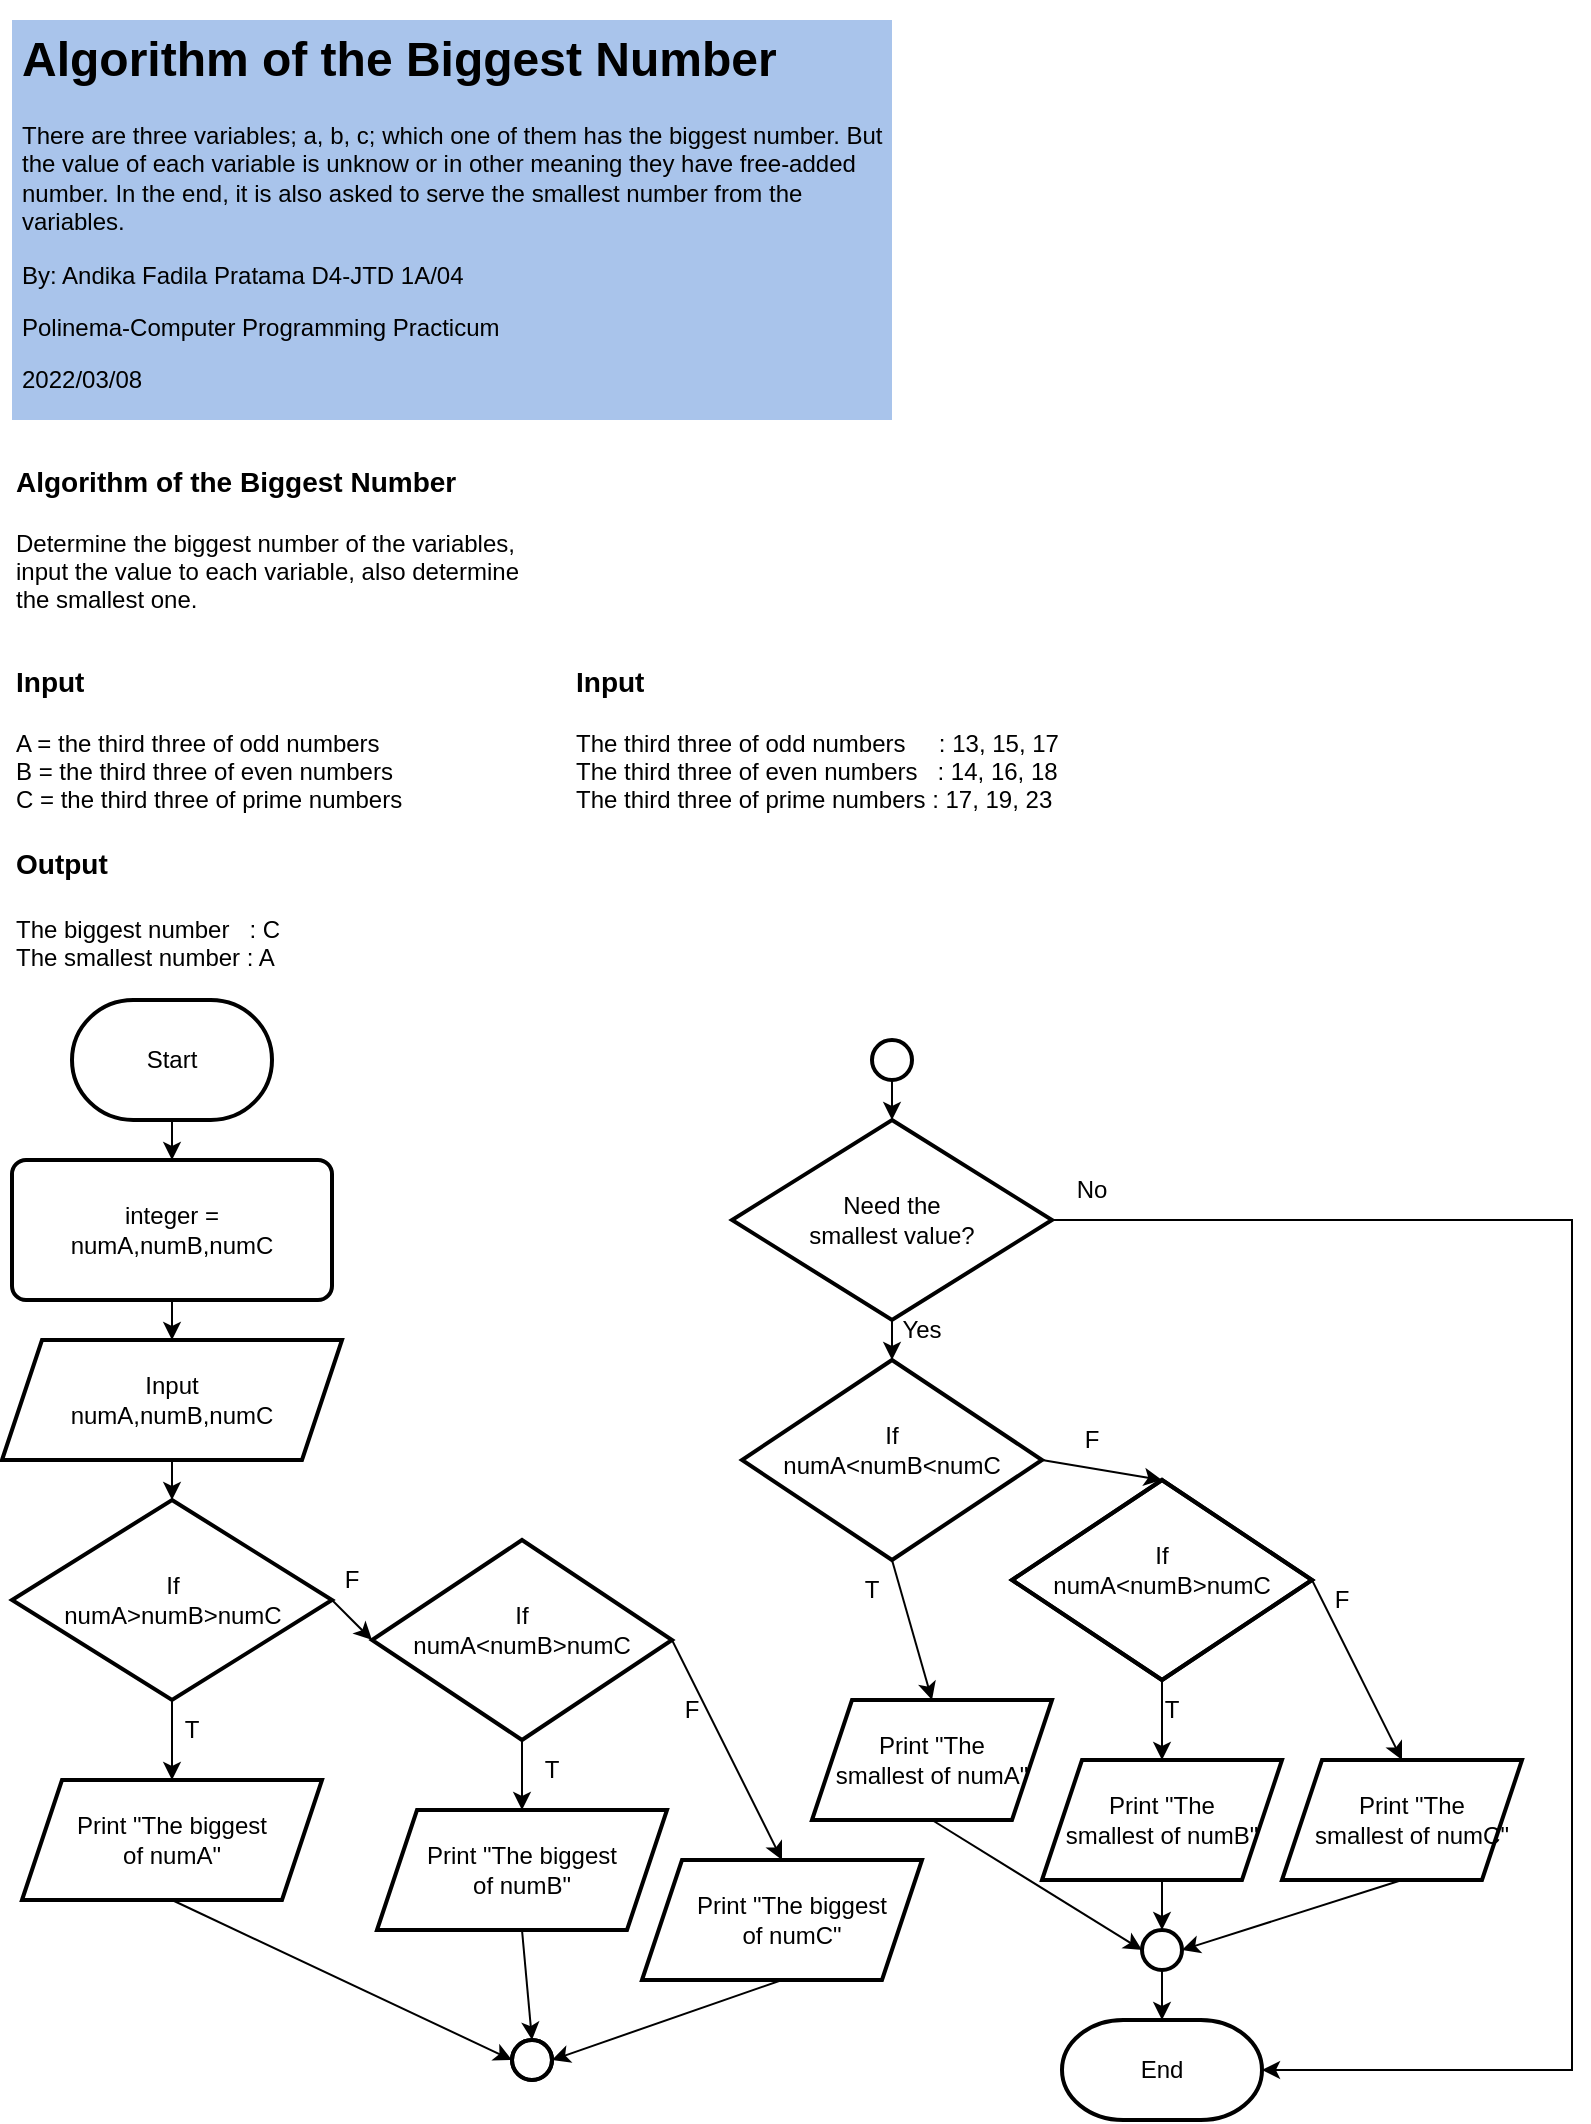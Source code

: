 <mxfile version="16.6.7" type="github">
  <diagram id="FyUC15ltl5w7iGFSESEg" name="Page-1">
    <mxGraphModel dx="723" dy="390" grid="1" gridSize="10" guides="1" tooltips="1" connect="1" arrows="1" fold="1" page="1" pageScale="1" pageWidth="850" pageHeight="1100" math="0" shadow="0">
      <root>
        <mxCell id="0" />
        <mxCell id="1" parent="0" />
        <mxCell id="ULl7igPJPlygiSTypq7C-36" value="" style="strokeWidth=2;html=1;shape=mxgraph.flowchart.decision;whiteSpace=wrap;fontSize=12;fillColor=none;" vertex="1" parent="1">
          <mxGeometry x="540" y="770" width="150" height="100" as="geometry" />
        </mxCell>
        <mxCell id="ULl7igPJPlygiSTypq7C-30" value="" style="strokeWidth=2;html=1;shape=mxgraph.flowchart.decision;whiteSpace=wrap;fontSize=12;fillColor=none;" vertex="1" parent="1">
          <mxGeometry x="400" y="590" width="160" height="100" as="geometry" />
        </mxCell>
        <mxCell id="ULl7igPJPlygiSTypq7C-17" value="F" style="text;html=1;strokeColor=none;fillColor=none;align=center;verticalAlign=middle;whiteSpace=wrap;rounded=0;fontSize=12;" vertex="1" parent="1">
          <mxGeometry x="370" y="870" width="20" height="30" as="geometry" />
        </mxCell>
        <mxCell id="ULl7igPJPlygiSTypq7C-1" value="" style="rounded=1;whiteSpace=wrap;html=1;absoluteArcSize=1;arcSize=14;strokeWidth=2;fontSize=12;fillColor=none;" vertex="1" parent="1">
          <mxGeometry x="40" y="610" width="160" height="70" as="geometry" />
        </mxCell>
        <mxCell id="pDFiFOuWWyRkBDwkZ7m2-1" value="&lt;h1&gt;Algorithm of the Biggest Number&lt;br&gt;&lt;/h1&gt;&lt;p&gt;There are three variables; a, b, c; which one of them has the biggest number. But the value of each variable is unknow or in other meaning they have free-added number. In the end, it is also asked to serve the smallest number from the variables.&lt;/p&gt;&lt;p&gt;By: Andika Fadila Pratama D4-JTD 1A/04&lt;/p&gt;&lt;p&gt;Polinema-Computer Programming Practicum&lt;/p&gt;&lt;p&gt;2022/03/08&lt;br&gt;&lt;/p&gt;" style="text;html=1;strokeColor=none;fillColor=#A9C4EB;spacing=5;spacingTop=-20;whiteSpace=wrap;overflow=hidden;rounded=0;" parent="1" vertex="1">
          <mxGeometry x="40" y="40" width="440" height="200" as="geometry" />
        </mxCell>
        <mxCell id="pDFiFOuWWyRkBDwkZ7m2-2" value="&lt;div align=&quot;left&quot;&gt;&lt;font size=&quot;1&quot;&gt;&lt;b style=&quot;font-size: 14px&quot;&gt;Algorithm of the Biggest Number&lt;/b&gt;&lt;/font&gt;&lt;/div&gt;&lt;div align=&quot;left&quot;&gt;&lt;br&gt;&lt;/div&gt;&lt;div align=&quot;left&quot;&gt;Determine the biggest number of the variables, input the value to each variable, also determine the smallest one.&lt;br&gt;&lt;/div&gt;" style="text;html=1;strokeColor=none;fillColor=none;align=left;verticalAlign=middle;whiteSpace=wrap;rounded=0;" parent="1" vertex="1">
          <mxGeometry x="40" y="260" width="260" height="80" as="geometry" />
        </mxCell>
        <mxCell id="pDFiFOuWWyRkBDwkZ7m2-3" value="&lt;div align=&quot;left&quot;&gt;&lt;b&gt;Input&lt;/b&gt;&lt;/div&gt;&lt;div style=&quot;font-size: 12px&quot; align=&quot;left&quot;&gt;&lt;font style=&quot;font-size: 12px&quot;&gt;&lt;br&gt;&lt;/font&gt;&lt;/div&gt;&lt;div style=&quot;font-size: 12px&quot; align=&quot;left&quot;&gt;&lt;font style=&quot;font-size: 12px&quot;&gt;A = the third three of odd numbers&lt;br&gt;&lt;/font&gt;&lt;/div&gt;&lt;div style=&quot;font-size: 12px&quot; align=&quot;left&quot;&gt;&lt;font style=&quot;font-size: 12px&quot;&gt;B = the third three of even numbers&lt;br&gt;&lt;/font&gt;&lt;/div&gt;&lt;div style=&quot;font-size: 12px&quot; align=&quot;left&quot;&gt;&lt;font style=&quot;font-size: 12px&quot;&gt;C = the third three of prime numbers&lt;/font&gt;&lt;br&gt;&lt;/div&gt;" style="text;html=1;strokeColor=none;fillColor=none;align=left;verticalAlign=middle;whiteSpace=wrap;rounded=0;fontSize=14;" parent="1" vertex="1">
          <mxGeometry x="40" y="360" width="210" height="80" as="geometry" />
        </mxCell>
        <mxCell id="pDFiFOuWWyRkBDwkZ7m2-4" value="&lt;div align=&quot;left&quot;&gt;&lt;font size=&quot;1&quot;&gt;&lt;b style=&quot;font-size: 14px&quot;&gt;Input&lt;/b&gt;&lt;/font&gt;&lt;/div&gt;&lt;div align=&quot;left&quot;&gt;&lt;br&gt;&lt;/div&gt;&lt;div align=&quot;left&quot;&gt;The third three of odd numbers&amp;nbsp;&amp;nbsp;&amp;nbsp;&amp;nbsp; : 13, 15, 17&lt;br&gt;&lt;/div&gt;&lt;div align=&quot;left&quot;&gt;The third three of even numbers&amp;nbsp;&amp;nbsp; : 14, 16, 18&lt;br&gt;&lt;/div&gt;&lt;div align=&quot;left&quot;&gt;The third three of prime numbers : 17, 19, 23&lt;br&gt;&lt;/div&gt;" style="text;html=1;strokeColor=none;fillColor=none;align=left;verticalAlign=middle;whiteSpace=wrap;rounded=0;fontSize=12;" parent="1" vertex="1">
          <mxGeometry x="320" y="360" width="260" height="80" as="geometry" />
        </mxCell>
        <mxCell id="pDFiFOuWWyRkBDwkZ7m2-5" value="&lt;div&gt;&lt;b&gt;Output&lt;/b&gt;&lt;/div&gt;&lt;div&gt;&lt;br&gt;&lt;/div&gt;&lt;div style=&quot;font-size: 12px&quot;&gt;The biggest number&amp;nbsp;&amp;nbsp; : C&lt;/div&gt;&lt;div style=&quot;font-size: 12px&quot;&gt;The smallest number : A&lt;br&gt;&lt;/div&gt;" style="text;html=1;strokeColor=none;fillColor=none;align=left;verticalAlign=middle;whiteSpace=wrap;rounded=0;fontSize=14;" parent="1" vertex="1">
          <mxGeometry x="40" y="450" width="410" height="70" as="geometry" />
        </mxCell>
        <mxCell id="pDFiFOuWWyRkBDwkZ7m2-6" value="" style="strokeWidth=2;html=1;shape=mxgraph.flowchart.terminator;whiteSpace=wrap;fontSize=12;fillColor=none;" parent="1" vertex="1">
          <mxGeometry x="70" y="530" width="100" height="60" as="geometry" />
        </mxCell>
        <mxCell id="pDFiFOuWWyRkBDwkZ7m2-7" value="Start" style="text;html=1;strokeColor=none;fillColor=none;align=center;verticalAlign=middle;whiteSpace=wrap;rounded=0;fontSize=12;" parent="1" vertex="1">
          <mxGeometry x="90" y="545" width="60" height="30" as="geometry" />
        </mxCell>
        <mxCell id="pDFiFOuWWyRkBDwkZ7m2-10" value="integer = numA,numB,numC" style="text;html=1;strokeColor=none;fillColor=none;align=center;verticalAlign=middle;whiteSpace=wrap;rounded=0;fontSize=12;" parent="1" vertex="1">
          <mxGeometry x="60" y="630" width="120" height="30" as="geometry" />
        </mxCell>
        <mxCell id="pDFiFOuWWyRkBDwkZ7m2-13" value="" style="shape=parallelogram;perimeter=parallelogramPerimeter;whiteSpace=wrap;html=1;fixedSize=1;fontSize=12;fillColor=none;strokeWidth=2;" parent="1" vertex="1">
          <mxGeometry x="35" y="700" width="170" height="60" as="geometry" />
        </mxCell>
        <mxCell id="pDFiFOuWWyRkBDwkZ7m2-15" value="Input numA,numB,numC" style="text;html=1;strokeColor=none;fillColor=none;align=center;verticalAlign=middle;whiteSpace=wrap;rounded=0;fontSize=12;" parent="1" vertex="1">
          <mxGeometry x="60" y="715" width="120" height="30" as="geometry" />
        </mxCell>
        <mxCell id="pDFiFOuWWyRkBDwkZ7m2-22" value="" style="strokeWidth=2;html=1;shape=mxgraph.flowchart.decision;whiteSpace=wrap;fontSize=12;fillColor=none;" parent="1" vertex="1">
          <mxGeometry x="40" y="780" width="160" height="100" as="geometry" />
        </mxCell>
        <mxCell id="pDFiFOuWWyRkBDwkZ7m2-23" value="If numA&amp;gt;numB&amp;gt;numC" style="text;html=1;strokeColor=none;fillColor=none;align=center;verticalAlign=middle;whiteSpace=wrap;rounded=0;fontSize=12;" parent="1" vertex="1">
          <mxGeometry x="62.5" y="815" width="115" height="30" as="geometry" />
        </mxCell>
        <mxCell id="pDFiFOuWWyRkBDwkZ7m2-24" value="" style="endArrow=classic;html=1;rounded=0;fontSize=12;exitX=0.5;exitY=1;exitDx=0;exitDy=0;entryX=0.5;entryY=0;entryDx=0;entryDy=0;entryPerimeter=0;" parent="1" source="pDFiFOuWWyRkBDwkZ7m2-13" target="pDFiFOuWWyRkBDwkZ7m2-22" edge="1">
          <mxGeometry width="50" height="50" relative="1" as="geometry">
            <mxPoint x="260" y="880" as="sourcePoint" />
            <mxPoint x="390" y="880" as="targetPoint" />
          </mxGeometry>
        </mxCell>
        <mxCell id="pDFiFOuWWyRkBDwkZ7m2-29" value="T" style="text;html=1;strokeColor=none;fillColor=none;align=center;verticalAlign=middle;whiteSpace=wrap;rounded=0;fontSize=12;" parent="1" vertex="1">
          <mxGeometry x="120" y="880" width="20" height="30" as="geometry" />
        </mxCell>
        <mxCell id="pDFiFOuWWyRkBDwkZ7m2-30" value="" style="shape=parallelogram;perimeter=parallelogramPerimeter;whiteSpace=wrap;html=1;fixedSize=1;fontSize=12;strokeWidth=2;fillColor=none;" parent="1" vertex="1">
          <mxGeometry x="45" y="920" width="150" height="60" as="geometry" />
        </mxCell>
        <mxCell id="pDFiFOuWWyRkBDwkZ7m2-33" value="Print &quot;The biggest of numA&quot;" style="text;html=1;strokeColor=none;fillColor=none;align=center;verticalAlign=middle;whiteSpace=wrap;rounded=0;fontSize=12;" parent="1" vertex="1">
          <mxGeometry x="70" y="935" width="100" height="30" as="geometry" />
        </mxCell>
        <mxCell id="pDFiFOuWWyRkBDwkZ7m2-36" value="" style="endArrow=classic;html=1;rounded=0;fontSize=12;exitX=0.5;exitY=1;exitDx=0;exitDy=0;entryX=0.5;entryY=0;entryDx=0;entryDy=0;exitPerimeter=0;" parent="1" source="pDFiFOuWWyRkBDwkZ7m2-22" target="pDFiFOuWWyRkBDwkZ7m2-30" edge="1">
          <mxGeometry width="50" height="50" relative="1" as="geometry">
            <mxPoint x="120" y="1010" as="sourcePoint" />
            <mxPoint x="250" y="990" as="targetPoint" />
          </mxGeometry>
        </mxCell>
        <mxCell id="pDFiFOuWWyRkBDwkZ7m2-38" value="" style="strokeWidth=2;html=1;shape=mxgraph.flowchart.terminator;whiteSpace=wrap;fontSize=12;fillColor=none;" parent="1" vertex="1">
          <mxGeometry x="565" y="1040" width="100" height="50" as="geometry" />
        </mxCell>
        <mxCell id="pDFiFOuWWyRkBDwkZ7m2-39" value="End" style="text;html=1;strokeColor=none;fillColor=none;align=center;verticalAlign=middle;whiteSpace=wrap;rounded=0;fontSize=12;" parent="1" vertex="1">
          <mxGeometry x="585" y="1050" width="60" height="30" as="geometry" />
        </mxCell>
        <mxCell id="ULl7igPJPlygiSTypq7C-4" value="" style="endArrow=classic;html=1;rounded=0;exitX=0.5;exitY=1;exitDx=0;exitDy=0;exitPerimeter=0;entryX=0.5;entryY=0;entryDx=0;entryDy=0;" edge="1" parent="1" source="pDFiFOuWWyRkBDwkZ7m2-6" target="ULl7igPJPlygiSTypq7C-1">
          <mxGeometry width="50" height="50" relative="1" as="geometry">
            <mxPoint x="370" y="740" as="sourcePoint" />
            <mxPoint x="420" y="690" as="targetPoint" />
          </mxGeometry>
        </mxCell>
        <mxCell id="ULl7igPJPlygiSTypq7C-5" value="" style="endArrow=classic;html=1;rounded=0;exitX=0.5;exitY=1;exitDx=0;exitDy=0;entryX=0.5;entryY=0;entryDx=0;entryDy=0;" edge="1" parent="1" source="ULl7igPJPlygiSTypq7C-1" target="pDFiFOuWWyRkBDwkZ7m2-13">
          <mxGeometry width="50" height="50" relative="1" as="geometry">
            <mxPoint x="370" y="870" as="sourcePoint" />
            <mxPoint x="420" y="820" as="targetPoint" />
          </mxGeometry>
        </mxCell>
        <mxCell id="ULl7igPJPlygiSTypq7C-6" value="" style="endArrow=classic;html=1;rounded=0;exitX=1;exitY=0.5;exitDx=0;exitDy=0;exitPerimeter=0;entryX=0;entryY=0.5;entryDx=0;entryDy=0;entryPerimeter=0;" edge="1" parent="1" source="pDFiFOuWWyRkBDwkZ7m2-22" target="ULl7igPJPlygiSTypq7C-7">
          <mxGeometry width="50" height="50" relative="1" as="geometry">
            <mxPoint x="370" y="990" as="sourcePoint" />
            <mxPoint x="420" y="940" as="targetPoint" />
          </mxGeometry>
        </mxCell>
        <mxCell id="ULl7igPJPlygiSTypq7C-7" value="" style="strokeWidth=2;html=1;shape=mxgraph.flowchart.decision;whiteSpace=wrap;fontSize=12;fillColor=none;" vertex="1" parent="1">
          <mxGeometry x="220" y="800" width="150" height="100" as="geometry" />
        </mxCell>
        <mxCell id="ULl7igPJPlygiSTypq7C-8" value="If numA&amp;lt;numB&amp;gt;numC" style="text;html=1;strokeColor=none;fillColor=none;align=center;verticalAlign=middle;whiteSpace=wrap;rounded=0;fontSize=12;" vertex="1" parent="1">
          <mxGeometry x="246.25" y="830" width="97.5" height="30" as="geometry" />
        </mxCell>
        <mxCell id="ULl7igPJPlygiSTypq7C-9" value="F" style="text;html=1;strokeColor=none;fillColor=none;align=center;verticalAlign=middle;whiteSpace=wrap;rounded=0;fontSize=12;" vertex="1" parent="1">
          <mxGeometry x="200" y="805" width="20" height="30" as="geometry" />
        </mxCell>
        <mxCell id="ULl7igPJPlygiSTypq7C-10" value="" style="endArrow=classic;html=1;rounded=0;exitX=0.5;exitY=1;exitDx=0;exitDy=0;exitPerimeter=0;entryX=0.5;entryY=0;entryDx=0;entryDy=0;" edge="1" parent="1" source="ULl7igPJPlygiSTypq7C-7" target="ULl7igPJPlygiSTypq7C-11">
          <mxGeometry width="50" height="50" relative="1" as="geometry">
            <mxPoint x="370" y="940" as="sourcePoint" />
            <mxPoint x="360" y="930" as="targetPoint" />
          </mxGeometry>
        </mxCell>
        <mxCell id="ULl7igPJPlygiSTypq7C-11" value="" style="shape=parallelogram;perimeter=parallelogramPerimeter;whiteSpace=wrap;html=1;fixedSize=1;fontSize=12;strokeWidth=2;fillColor=none;" vertex="1" parent="1">
          <mxGeometry x="222.5" y="935" width="145" height="60" as="geometry" />
        </mxCell>
        <mxCell id="ULl7igPJPlygiSTypq7C-12" value="Print &quot;The biggest of numB&quot;" style="text;html=1;strokeColor=none;fillColor=none;align=center;verticalAlign=middle;whiteSpace=wrap;rounded=0;fontSize=12;" vertex="1" parent="1">
          <mxGeometry x="245" y="952.5" width="100" height="25" as="geometry" />
        </mxCell>
        <mxCell id="ULl7igPJPlygiSTypq7C-13" value="T" style="text;html=1;strokeColor=none;fillColor=none;align=center;verticalAlign=middle;whiteSpace=wrap;rounded=0;fontSize=12;" vertex="1" parent="1">
          <mxGeometry x="300" y="900" width="20" height="30" as="geometry" />
        </mxCell>
        <mxCell id="ULl7igPJPlygiSTypq7C-16" value="" style="shape=parallelogram;perimeter=parallelogramPerimeter;whiteSpace=wrap;html=1;fixedSize=1;fontSize=12;strokeWidth=2;fillColor=none;" vertex="1" parent="1">
          <mxGeometry x="355" y="960" width="140" height="60" as="geometry" />
        </mxCell>
        <mxCell id="ULl7igPJPlygiSTypq7C-18" value="Print &quot;The biggest of numC&quot;" style="text;html=1;strokeColor=none;fillColor=none;align=center;verticalAlign=middle;whiteSpace=wrap;rounded=0;fontSize=12;" vertex="1" parent="1">
          <mxGeometry x="380" y="977.5" width="100" height="25" as="geometry" />
        </mxCell>
        <mxCell id="ULl7igPJPlygiSTypq7C-19" value="" style="ellipse;whiteSpace=wrap;html=1;aspect=fixed;strokeColor=#000000;fillColor=none;strokeWidth=2;" vertex="1" parent="1">
          <mxGeometry x="290" y="1050" width="20" height="20" as="geometry" />
        </mxCell>
        <mxCell id="ULl7igPJPlygiSTypq7C-15" value="" style="endArrow=classic;html=1;rounded=0;exitX=1;exitY=0.5;exitDx=0;exitDy=0;exitPerimeter=0;entryX=0.5;entryY=0;entryDx=0;entryDy=0;startArrow=none;" edge="1" parent="1" source="ULl7igPJPlygiSTypq7C-7" target="ULl7igPJPlygiSTypq7C-16">
          <mxGeometry width="50" height="50" relative="1" as="geometry">
            <mxPoint x="370" y="970" as="sourcePoint" />
            <mxPoint x="610" y="910" as="targetPoint" />
          </mxGeometry>
        </mxCell>
        <mxCell id="ULl7igPJPlygiSTypq7C-21" value="" style="endArrow=classic;html=1;rounded=0;exitX=0.5;exitY=1;exitDx=0;exitDy=0;entryX=0;entryY=0.5;entryDx=0;entryDy=0;" edge="1" parent="1" source="pDFiFOuWWyRkBDwkZ7m2-30" target="ULl7igPJPlygiSTypq7C-19">
          <mxGeometry width="50" height="50" relative="1" as="geometry">
            <mxPoint x="370" y="1070" as="sourcePoint" />
            <mxPoint x="250" y="1060" as="targetPoint" />
          </mxGeometry>
        </mxCell>
        <mxCell id="ULl7igPJPlygiSTypq7C-22" value="" style="endArrow=classic;html=1;rounded=0;exitX=0.5;exitY=1;exitDx=0;exitDy=0;entryX=0.5;entryY=0;entryDx=0;entryDy=0;" edge="1" parent="1" source="ULl7igPJPlygiSTypq7C-11" target="ULl7igPJPlygiSTypq7C-19">
          <mxGeometry width="50" height="50" relative="1" as="geometry">
            <mxPoint x="440" y="1140" as="sourcePoint" />
            <mxPoint x="490" y="1090" as="targetPoint" />
          </mxGeometry>
        </mxCell>
        <mxCell id="ULl7igPJPlygiSTypq7C-23" value="" style="endArrow=classic;html=1;rounded=0;exitX=0.5;exitY=1;exitDx=0;exitDy=0;entryX=1;entryY=0.5;entryDx=0;entryDy=0;" edge="1" parent="1" source="ULl7igPJPlygiSTypq7C-16" target="ULl7igPJPlygiSTypq7C-19">
          <mxGeometry width="50" height="50" relative="1" as="geometry">
            <mxPoint x="440" y="1140" as="sourcePoint" />
            <mxPoint x="490" y="1090" as="targetPoint" />
          </mxGeometry>
        </mxCell>
        <mxCell id="ULl7igPJPlygiSTypq7C-24" value="" style="ellipse;whiteSpace=wrap;html=1;aspect=fixed;strokeColor=#000000;fillColor=none;strokeWidth=2;" vertex="1" parent="1">
          <mxGeometry x="290" y="1050" width="20" height="20" as="geometry" />
        </mxCell>
        <mxCell id="ULl7igPJPlygiSTypq7C-25" value="" style="ellipse;whiteSpace=wrap;html=1;aspect=fixed;strokeColor=#000000;fillColor=none;strokeWidth=2;" vertex="1" parent="1">
          <mxGeometry x="470" y="550" width="20" height="20" as="geometry" />
        </mxCell>
        <mxCell id="ULl7igPJPlygiSTypq7C-26" value="" style="endArrow=classic;html=1;rounded=0;exitX=0.5;exitY=1;exitDx=0;exitDy=0;entryX=0.5;entryY=0;entryDx=0;entryDy=0;entryPerimeter=0;" edge="1" parent="1" source="ULl7igPJPlygiSTypq7C-25" target="ULl7igPJPlygiSTypq7C-30">
          <mxGeometry width="50" height="50" relative="1" as="geometry">
            <mxPoint x="440" y="790" as="sourcePoint" />
            <mxPoint x="580" y="670" as="targetPoint" />
          </mxGeometry>
        </mxCell>
        <mxCell id="ULl7igPJPlygiSTypq7C-28" value="Need the smallest value?" style="text;html=1;strokeColor=none;fillColor=none;align=center;verticalAlign=middle;whiteSpace=wrap;rounded=0;" vertex="1" parent="1">
          <mxGeometry x="435" y="625" width="90" height="30" as="geometry" />
        </mxCell>
        <mxCell id="ULl7igPJPlygiSTypq7C-31" value="" style="endArrow=classic;html=1;rounded=0;exitX=0.5;exitY=1;exitDx=0;exitDy=0;exitPerimeter=0;entryX=0.5;entryY=0;entryDx=0;entryDy=0;entryPerimeter=0;" edge="1" parent="1" source="ULl7igPJPlygiSTypq7C-30" target="ULl7igPJPlygiSTypq7C-33">
          <mxGeometry width="50" height="50" relative="1" as="geometry">
            <mxPoint x="390" y="820" as="sourcePoint" />
            <mxPoint x="480" y="730" as="targetPoint" />
          </mxGeometry>
        </mxCell>
        <mxCell id="ULl7igPJPlygiSTypq7C-33" value="" style="strokeWidth=2;html=1;shape=mxgraph.flowchart.decision;whiteSpace=wrap;fontSize=12;fillColor=none;" vertex="1" parent="1">
          <mxGeometry x="405" y="710" width="150" height="100" as="geometry" />
        </mxCell>
        <mxCell id="ULl7igPJPlygiSTypq7C-34" value="If numA&amp;lt;numB&amp;lt;numC" style="text;html=1;strokeColor=none;fillColor=none;align=center;verticalAlign=middle;whiteSpace=wrap;rounded=0;" vertex="1" parent="1">
          <mxGeometry x="430" y="740" width="100" height="30" as="geometry" />
        </mxCell>
        <mxCell id="ULl7igPJPlygiSTypq7C-35" value="If numA&amp;lt;numB&amp;gt;numC" style="text;html=1;strokeColor=none;fillColor=none;align=center;verticalAlign=middle;whiteSpace=wrap;rounded=0;" vertex="1" parent="1">
          <mxGeometry x="565" y="800" width="100" height="30" as="geometry" />
        </mxCell>
        <mxCell id="ULl7igPJPlygiSTypq7C-38" value="" style="endArrow=classic;html=1;rounded=0;exitX=0.5;exitY=1;exitDx=0;exitDy=0;exitPerimeter=0;entryX=0.5;entryY=0;entryDx=0;entryDy=0;" edge="1" parent="1" source="ULl7igPJPlygiSTypq7C-33" target="ULl7igPJPlygiSTypq7C-43">
          <mxGeometry width="50" height="50" relative="1" as="geometry">
            <mxPoint x="490" y="820" as="sourcePoint" />
            <mxPoint x="490" y="850" as="targetPoint" />
          </mxGeometry>
        </mxCell>
        <mxCell id="ULl7igPJPlygiSTypq7C-39" value="" style="endArrow=classic;html=1;rounded=0;exitX=1;exitY=0.5;exitDx=0;exitDy=0;exitPerimeter=0;entryX=0.5;entryY=0;entryDx=0;entryDy=0;entryPerimeter=0;" edge="1" parent="1" source="ULl7igPJPlygiSTypq7C-33" target="ULl7igPJPlygiSTypq7C-36">
          <mxGeometry width="50" height="50" relative="1" as="geometry">
            <mxPoint x="490" y="820" as="sourcePoint" />
            <mxPoint x="540" y="770" as="targetPoint" />
          </mxGeometry>
        </mxCell>
        <mxCell id="ULl7igPJPlygiSTypq7C-40" value="F" style="text;html=1;strokeColor=none;fillColor=none;align=center;verticalAlign=middle;whiteSpace=wrap;rounded=0;" vertex="1" parent="1">
          <mxGeometry x="550" y="735" width="60" height="30" as="geometry" />
        </mxCell>
        <mxCell id="ULl7igPJPlygiSTypq7C-41" value="T" style="text;html=1;strokeColor=none;fillColor=none;align=center;verticalAlign=middle;whiteSpace=wrap;rounded=0;" vertex="1" parent="1">
          <mxGeometry x="460" y="810" width="20" height="30" as="geometry" />
        </mxCell>
        <mxCell id="ULl7igPJPlygiSTypq7C-43" value="" style="shape=parallelogram;perimeter=parallelogramPerimeter;whiteSpace=wrap;html=1;fixedSize=1;fontSize=12;strokeWidth=2;fillColor=none;" vertex="1" parent="1">
          <mxGeometry x="440" y="880" width="120" height="60" as="geometry" />
        </mxCell>
        <mxCell id="ULl7igPJPlygiSTypq7C-44" value="Print &quot;The smallest of numA&quot;" style="text;html=1;strokeColor=none;fillColor=none;align=center;verticalAlign=middle;whiteSpace=wrap;rounded=0;fontSize=12;" vertex="1" parent="1">
          <mxGeometry x="450" y="888.75" width="100" height="42.5" as="geometry" />
        </mxCell>
        <mxCell id="ULl7igPJPlygiSTypq7C-45" value="" style="shape=parallelogram;perimeter=parallelogramPerimeter;whiteSpace=wrap;html=1;fixedSize=1;fontSize=12;strokeWidth=2;fillColor=none;" vertex="1" parent="1">
          <mxGeometry x="555" y="910" width="120" height="60" as="geometry" />
        </mxCell>
        <mxCell id="ULl7igPJPlygiSTypq7C-46" value="Print &quot;The smallest of numB&quot;" style="text;html=1;strokeColor=none;fillColor=none;align=center;verticalAlign=middle;whiteSpace=wrap;rounded=0;fontSize=12;" vertex="1" parent="1">
          <mxGeometry x="565" y="918.75" width="100" height="42.5" as="geometry" />
        </mxCell>
        <mxCell id="ULl7igPJPlygiSTypq7C-47" value="" style="strokeWidth=2;html=1;shape=mxgraph.flowchart.decision;whiteSpace=wrap;fontSize=12;fillColor=none;" vertex="1" parent="1">
          <mxGeometry x="540" y="770" width="150" height="100" as="geometry" />
        </mxCell>
        <mxCell id="ULl7igPJPlygiSTypq7C-49" value="" style="shape=parallelogram;perimeter=parallelogramPerimeter;whiteSpace=wrap;html=1;fixedSize=1;fontSize=12;strokeWidth=2;fillColor=none;" vertex="1" parent="1">
          <mxGeometry x="675" y="910" width="120" height="60" as="geometry" />
        </mxCell>
        <mxCell id="ULl7igPJPlygiSTypq7C-50" value="" style="endArrow=classic;html=1;rounded=0;exitX=0.5;exitY=1;exitDx=0;exitDy=0;exitPerimeter=0;entryX=0.5;entryY=0;entryDx=0;entryDy=0;" edge="1" parent="1" source="ULl7igPJPlygiSTypq7C-47" target="ULl7igPJPlygiSTypq7C-45">
          <mxGeometry width="50" height="50" relative="1" as="geometry">
            <mxPoint x="570" y="840" as="sourcePoint" />
            <mxPoint x="620" y="790" as="targetPoint" />
          </mxGeometry>
        </mxCell>
        <mxCell id="ULl7igPJPlygiSTypq7C-51" value="" style="endArrow=classic;html=1;rounded=0;exitX=1;exitY=0.5;exitDx=0;exitDy=0;exitPerimeter=0;entryX=0.5;entryY=0;entryDx=0;entryDy=0;" edge="1" parent="1" source="ULl7igPJPlygiSTypq7C-47" target="ULl7igPJPlygiSTypq7C-49">
          <mxGeometry width="50" height="50" relative="1" as="geometry">
            <mxPoint x="570" y="840" as="sourcePoint" />
            <mxPoint x="620" y="790" as="targetPoint" />
          </mxGeometry>
        </mxCell>
        <mxCell id="ULl7igPJPlygiSTypq7C-52" value="F" style="text;html=1;strokeColor=none;fillColor=none;align=center;verticalAlign=middle;whiteSpace=wrap;rounded=0;" vertex="1" parent="1">
          <mxGeometry x="690" y="815" width="30" height="30" as="geometry" />
        </mxCell>
        <mxCell id="ULl7igPJPlygiSTypq7C-54" value="T" style="text;html=1;strokeColor=none;fillColor=none;align=center;verticalAlign=middle;whiteSpace=wrap;rounded=0;" vertex="1" parent="1">
          <mxGeometry x="610" y="870" width="20" height="30" as="geometry" />
        </mxCell>
        <mxCell id="ULl7igPJPlygiSTypq7C-55" value="Print &quot;The smallest of numC&quot;" style="text;html=1;strokeColor=none;fillColor=none;align=center;verticalAlign=middle;whiteSpace=wrap;rounded=0;fontSize=12;" vertex="1" parent="1">
          <mxGeometry x="690" y="918.75" width="100" height="42.5" as="geometry" />
        </mxCell>
        <mxCell id="ULl7igPJPlygiSTypq7C-56" value="" style="ellipse;whiteSpace=wrap;html=1;aspect=fixed;strokeColor=#000000;fillColor=none;strokeWidth=2;" vertex="1" parent="1">
          <mxGeometry x="605" y="995" width="20" height="20" as="geometry" />
        </mxCell>
        <mxCell id="ULl7igPJPlygiSTypq7C-57" value="" style="endArrow=classic;html=1;rounded=0;exitX=0.5;exitY=1;exitDx=0;exitDy=0;entryX=0;entryY=0.5;entryDx=0;entryDy=0;" edge="1" parent="1" source="ULl7igPJPlygiSTypq7C-43" target="ULl7igPJPlygiSTypq7C-56">
          <mxGeometry width="50" height="50" relative="1" as="geometry">
            <mxPoint x="570" y="970" as="sourcePoint" />
            <mxPoint x="620" y="920" as="targetPoint" />
          </mxGeometry>
        </mxCell>
        <mxCell id="ULl7igPJPlygiSTypq7C-58" value="" style="endArrow=classic;html=1;rounded=0;exitX=0.5;exitY=1;exitDx=0;exitDy=0;entryX=0.5;entryY=0;entryDx=0;entryDy=0;" edge="1" parent="1" source="ULl7igPJPlygiSTypq7C-45" target="ULl7igPJPlygiSTypq7C-56">
          <mxGeometry width="50" height="50" relative="1" as="geometry">
            <mxPoint x="570" y="970" as="sourcePoint" />
            <mxPoint x="620" y="920" as="targetPoint" />
          </mxGeometry>
        </mxCell>
        <mxCell id="ULl7igPJPlygiSTypq7C-59" value="" style="endArrow=classic;html=1;rounded=0;exitX=0.5;exitY=1;exitDx=0;exitDy=0;entryX=1;entryY=0.5;entryDx=0;entryDy=0;" edge="1" parent="1" source="ULl7igPJPlygiSTypq7C-49" target="ULl7igPJPlygiSTypq7C-56">
          <mxGeometry width="50" height="50" relative="1" as="geometry">
            <mxPoint x="570" y="970" as="sourcePoint" />
            <mxPoint x="620" y="920" as="targetPoint" />
          </mxGeometry>
        </mxCell>
        <mxCell id="ULl7igPJPlygiSTypq7C-61" value="" style="endArrow=classic;html=1;rounded=0;exitX=0.5;exitY=1;exitDx=0;exitDy=0;entryX=0.5;entryY=0;entryDx=0;entryDy=0;entryPerimeter=0;" edge="1" parent="1" source="ULl7igPJPlygiSTypq7C-56" target="pDFiFOuWWyRkBDwkZ7m2-38">
          <mxGeometry width="50" height="50" relative="1" as="geometry">
            <mxPoint x="570" y="1170" as="sourcePoint" />
            <mxPoint x="620" y="1120" as="targetPoint" />
          </mxGeometry>
        </mxCell>
        <mxCell id="ULl7igPJPlygiSTypq7C-62" value="" style="endArrow=classic;html=1;rounded=0;exitX=1;exitY=0.5;exitDx=0;exitDy=0;exitPerimeter=0;entryX=1;entryY=0.5;entryDx=0;entryDy=0;entryPerimeter=0;" edge="1" parent="1" source="ULl7igPJPlygiSTypq7C-30" target="pDFiFOuWWyRkBDwkZ7m2-38">
          <mxGeometry width="50" height="50" relative="1" as="geometry">
            <mxPoint x="460" y="770" as="sourcePoint" />
            <mxPoint x="820" y="900" as="targetPoint" />
            <Array as="points">
              <mxPoint x="820" y="640" />
              <mxPoint x="820" y="1065" />
            </Array>
          </mxGeometry>
        </mxCell>
        <mxCell id="ULl7igPJPlygiSTypq7C-64" value="Yes" style="text;html=1;strokeColor=none;fillColor=none;align=center;verticalAlign=middle;whiteSpace=wrap;rounded=0;" vertex="1" parent="1">
          <mxGeometry x="480" y="680" width="30" height="30" as="geometry" />
        </mxCell>
        <mxCell id="ULl7igPJPlygiSTypq7C-65" value="No" style="text;html=1;strokeColor=none;fillColor=none;align=center;verticalAlign=middle;whiteSpace=wrap;rounded=0;" vertex="1" parent="1">
          <mxGeometry x="565" y="610" width="30" height="30" as="geometry" />
        </mxCell>
      </root>
    </mxGraphModel>
  </diagram>
</mxfile>
